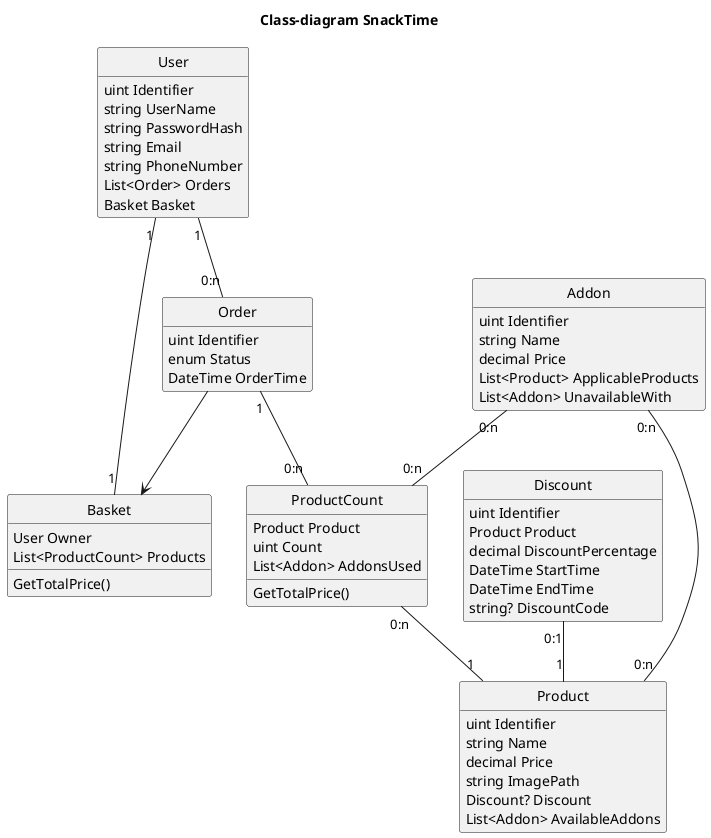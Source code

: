 @startuml
hide circle
hide empty members
skinparam classAttributeIconSize 0
skinparam packageStyle rectangle
title Class-diagram SnackTime


class User {
    uint Identifier
    string UserName
    string PasswordHash
    string Email
    string PhoneNumber
    List<Order> Orders
    Basket Basket
}

class Product {
    uint Identifier
    string Name
    decimal Price
    string ImagePath
    Discount? Discount
    List<Addon> AvailableAddons
}

class ProductCount {
    Product Product
    uint Count
    List<Addon> AddonsUsed
    
    GetTotalPrice()
}

class Basket {
    User Owner
    List<ProductCount> Products
    
    GetTotalPrice()
}

class Order {
    uint Identifier
    enum Status
    DateTime OrderTime
}

class Discount {
    uint Identifier
    Product Product
    decimal DiscountPercentage
    DateTime StartTime
    DateTime EndTime
    string? DiscountCode
}

class Addon {
    uint Identifier
    string Name
    decimal Price
    List<Product> ApplicableProducts
    List<Addon> UnavailableWith
}

User "1" -- "0:n" Order
Order "1" -- "0:n" ProductCount
ProductCount "0:n" -- "1" Product
Discount "0:1" -- "1" Product
User "1" -- "1" Basket
Addon "0:n" -- "0:n" Product
Addon "0:n" -- "0:n" ProductCount

Order --> Basket



@enduml